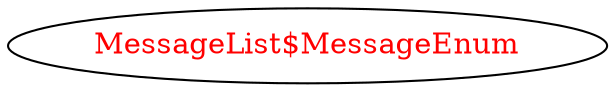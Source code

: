 digraph dependencyGraph {
 concentrate=true;
 ranksep="2.0";
 rankdir="LR"; 
 splines="ortho";
"MessageList$MessageEnum" [fontcolor="red"];
}